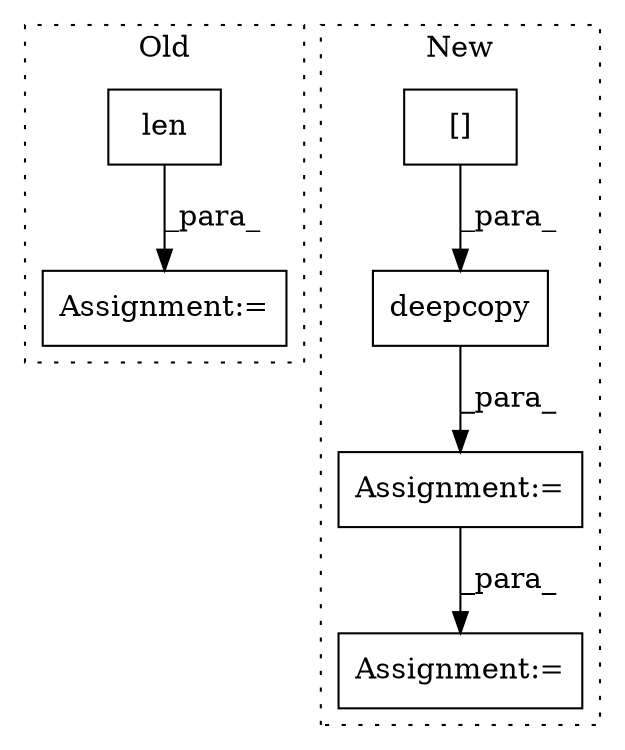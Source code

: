 digraph G {
subgraph cluster0 {
1 [label="len" a="32" s="13748,13762" l="4,1" shape="box"];
4 [label="Assignment:=" a="7" s="13747" l="1" shape="box"];
label = "Old";
style="dotted";
}
subgraph cluster1 {
2 [label="deepcopy" a="32" s="13962,14017" l="9,1" shape="box"];
3 [label="Assignment:=" a="7" s="14039" l="1" shape="box"];
5 [label="Assignment:=" a="7" s="13946" l="1" shape="box"];
6 [label="[]" a="2" s="13971,14016" l="15,1" shape="box"];
label = "New";
style="dotted";
}
1 -> 4 [label="_para_"];
2 -> 5 [label="_para_"];
5 -> 3 [label="_para_"];
6 -> 2 [label="_para_"];
}